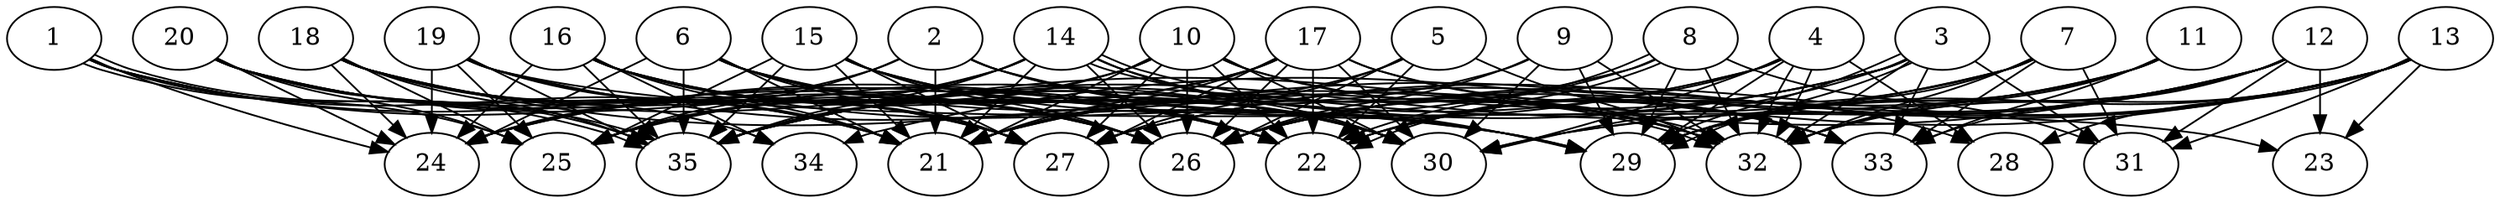 // DAG automatically generated by daggen at Thu Oct  3 14:05:36 2019
// ./daggen --dot -n 35 --ccr 0.4 --fat 0.9 --regular 0.5 --density 0.9 --mindata 5242880 --maxdata 52428800 
digraph G {
  1 [size="130777600", alpha="0.18", expect_size="52311040"] 
  1 -> 21 [size ="52311040"]
  1 -> 22 [size ="52311040"]
  1 -> 24 [size ="52311040"]
  1 -> 25 [size ="52311040"]
  1 -> 26 [size ="52311040"]
  1 -> 35 [size ="52311040"]
  1 -> 35 [size ="52311040"]
  2 [size="112934400", alpha="0.08", expect_size="45173760"] 
  2 -> 21 [size ="45173760"]
  2 -> 24 [size ="45173760"]
  2 -> 25 [size ="45173760"]
  2 -> 29 [size ="45173760"]
  2 -> 30 [size ="45173760"]
  2 -> 32 [size ="45173760"]
  3 [size="54968320", alpha="0.13", expect_size="21987328"] 
  3 -> 21 [size ="21987328"]
  3 -> 25 [size ="21987328"]
  3 -> 29 [size ="21987328"]
  3 -> 29 [size ="21987328"]
  3 -> 30 [size ="21987328"]
  3 -> 31 [size ="21987328"]
  3 -> 32 [size ="21987328"]
  3 -> 33 [size ="21987328"]
  3 -> 35 [size ="21987328"]
  4 [size="80061440", alpha="0.19", expect_size="32024576"] 
  4 -> 22 [size ="32024576"]
  4 -> 24 [size ="32024576"]
  4 -> 28 [size ="32024576"]
  4 -> 29 [size ="32024576"]
  4 -> 30 [size ="32024576"]
  4 -> 32 [size ="32024576"]
  4 -> 32 [size ="32024576"]
  4 -> 35 [size ="32024576"]
  5 [size="69027840", alpha="0.19", expect_size="27611136"] 
  5 -> 21 [size ="27611136"]
  5 -> 22 [size ="27611136"]
  5 -> 26 [size ="27611136"]
  5 -> 27 [size ="27611136"]
  5 -> 32 [size ="27611136"]
  6 [size="104496640", alpha="0.03", expect_size="41798656"] 
  6 -> 21 [size ="41798656"]
  6 -> 22 [size ="41798656"]
  6 -> 24 [size ="41798656"]
  6 -> 26 [size ="41798656"]
  6 -> 27 [size ="41798656"]
  6 -> 30 [size ="41798656"]
  6 -> 32 [size ="41798656"]
  6 -> 35 [size ="41798656"]
  7 [size="34670080", alpha="0.15", expect_size="13868032"] 
  7 -> 21 [size ="13868032"]
  7 -> 22 [size ="13868032"]
  7 -> 29 [size ="13868032"]
  7 -> 31 [size ="13868032"]
  7 -> 32 [size ="13868032"]
  7 -> 33 [size ="13868032"]
  7 -> 35 [size ="13868032"]
  8 [size="120599040", alpha="0.14", expect_size="48239616"] 
  8 -> 22 [size ="48239616"]
  8 -> 22 [size ="48239616"]
  8 -> 24 [size ="48239616"]
  8 -> 26 [size ="48239616"]
  8 -> 29 [size ="48239616"]
  8 -> 31 [size ="48239616"]
  8 -> 32 [size ="48239616"]
  9 [size="24921600", alpha="0.18", expect_size="9968640"] 
  9 -> 21 [size ="9968640"]
  9 -> 26 [size ="9968640"]
  9 -> 29 [size ="9968640"]
  9 -> 30 [size ="9968640"]
  9 -> 32 [size ="9968640"]
  10 [size="55774720", alpha="0.05", expect_size="22309888"] 
  10 -> 21 [size ="22309888"]
  10 -> 22 [size ="22309888"]
  10 -> 25 [size ="22309888"]
  10 -> 26 [size ="22309888"]
  10 -> 27 [size ="22309888"]
  10 -> 30 [size ="22309888"]
  10 -> 32 [size ="22309888"]
  10 -> 33 [size ="22309888"]
  10 -> 35 [size ="22309888"]
  11 [size="83540480", alpha="0.17", expect_size="33416192"] 
  11 -> 22 [size ="33416192"]
  11 -> 26 [size ="33416192"]
  11 -> 29 [size ="33416192"]
  11 -> 32 [size ="33416192"]
  11 -> 33 [size ="33416192"]
  12 [size="69352960", alpha="0.06", expect_size="27741184"] 
  12 -> 23 [size ="27741184"]
  12 -> 26 [size ="27741184"]
  12 -> 27 [size ="27741184"]
  12 -> 29 [size ="27741184"]
  12 -> 30 [size ="27741184"]
  12 -> 31 [size ="27741184"]
  12 -> 32 [size ="27741184"]
  12 -> 33 [size ="27741184"]
  12 -> 35 [size ="27741184"]
  13 [size="114301440", alpha="0.16", expect_size="45720576"] 
  13 -> 23 [size ="45720576"]
  13 -> 26 [size ="45720576"]
  13 -> 27 [size ="45720576"]
  13 -> 28 [size ="45720576"]
  13 -> 29 [size ="45720576"]
  13 -> 30 [size ="45720576"]
  13 -> 31 [size ="45720576"]
  13 -> 32 [size ="45720576"]
  13 -> 34 [size ="45720576"]
  14 [size="70786560", alpha="0.08", expect_size="28314624"] 
  14 -> 21 [size ="28314624"]
  14 -> 24 [size ="28314624"]
  14 -> 25 [size ="28314624"]
  14 -> 26 [size ="28314624"]
  14 -> 29 [size ="28314624"]
  14 -> 30 [size ="28314624"]
  14 -> 32 [size ="28314624"]
  14 -> 32 [size ="28314624"]
  14 -> 35 [size ="28314624"]
  15 [size="67571200", alpha="0.04", expect_size="27028480"] 
  15 -> 21 [size ="27028480"]
  15 -> 22 [size ="27028480"]
  15 -> 25 [size ="27028480"]
  15 -> 26 [size ="27028480"]
  15 -> 27 [size ="27028480"]
  15 -> 29 [size ="27028480"]
  15 -> 30 [size ="27028480"]
  15 -> 35 [size ="27028480"]
  16 [size="59829760", alpha="0.00", expect_size="23931904"] 
  16 -> 21 [size ="23931904"]
  16 -> 22 [size ="23931904"]
  16 -> 24 [size ="23931904"]
  16 -> 26 [size ="23931904"]
  16 -> 27 [size ="23931904"]
  16 -> 29 [size ="23931904"]
  16 -> 30 [size ="23931904"]
  16 -> 34 [size ="23931904"]
  16 -> 35 [size ="23931904"]
  17 [size="78538240", alpha="0.10", expect_size="31415296"] 
  17 -> 21 [size ="31415296"]
  17 -> 22 [size ="31415296"]
  17 -> 25 [size ="31415296"]
  17 -> 26 [size ="31415296"]
  17 -> 27 [size ="31415296"]
  17 -> 28 [size ="31415296"]
  17 -> 30 [size ="31415296"]
  17 -> 33 [size ="31415296"]
  17 -> 35 [size ="31415296"]
  18 [size="48133120", alpha="0.18", expect_size="19253248"] 
  18 -> 21 [size ="19253248"]
  18 -> 24 [size ="19253248"]
  18 -> 25 [size ="19253248"]
  18 -> 26 [size ="19253248"]
  18 -> 27 [size ="19253248"]
  18 -> 29 [size ="19253248"]
  18 -> 30 [size ="19253248"]
  18 -> 34 [size ="19253248"]
  18 -> 35 [size ="19253248"]
  19 [size="14351360", alpha="0.01", expect_size="5740544"] 
  19 -> 21 [size ="5740544"]
  19 -> 23 [size ="5740544"]
  19 -> 24 [size ="5740544"]
  19 -> 25 [size ="5740544"]
  19 -> 27 [size ="5740544"]
  19 -> 33 [size ="5740544"]
  19 -> 35 [size ="5740544"]
  20 [size="118978560", alpha="0.14", expect_size="47591424"] 
  20 -> 21 [size ="47591424"]
  20 -> 22 [size ="47591424"]
  20 -> 24 [size ="47591424"]
  20 -> 25 [size ="47591424"]
  20 -> 26 [size ="47591424"]
  20 -> 27 [size ="47591424"]
  20 -> 35 [size ="47591424"]
  21 [size="28828160", alpha="0.07", expect_size="11531264"] 
  22 [size="126958080", alpha="0.18", expect_size="50783232"] 
  23 [size="41617920", alpha="0.15", expect_size="16647168"] 
  24 [size="20538880", alpha="0.03", expect_size="8215552"] 
  25 [size="66465280", alpha="0.01", expect_size="26586112"] 
  26 [size="92277760", alpha="0.14", expect_size="36911104"] 
  27 [size="94566400", alpha="0.12", expect_size="37826560"] 
  28 [size="32844800", alpha="0.07", expect_size="13137920"] 
  29 [size="18600960", alpha="0.04", expect_size="7440384"] 
  30 [size="26091520", alpha="0.09", expect_size="10436608"] 
  31 [size="111070720", alpha="0.05", expect_size="44428288"] 
  32 [size="37314560", alpha="0.11", expect_size="14925824"] 
  33 [size="22617600", alpha="0.14", expect_size="9047040"] 
  34 [size="108840960", alpha="0.07", expect_size="43536384"] 
  35 [size="127011840", alpha="0.10", expect_size="50804736"] 
}
